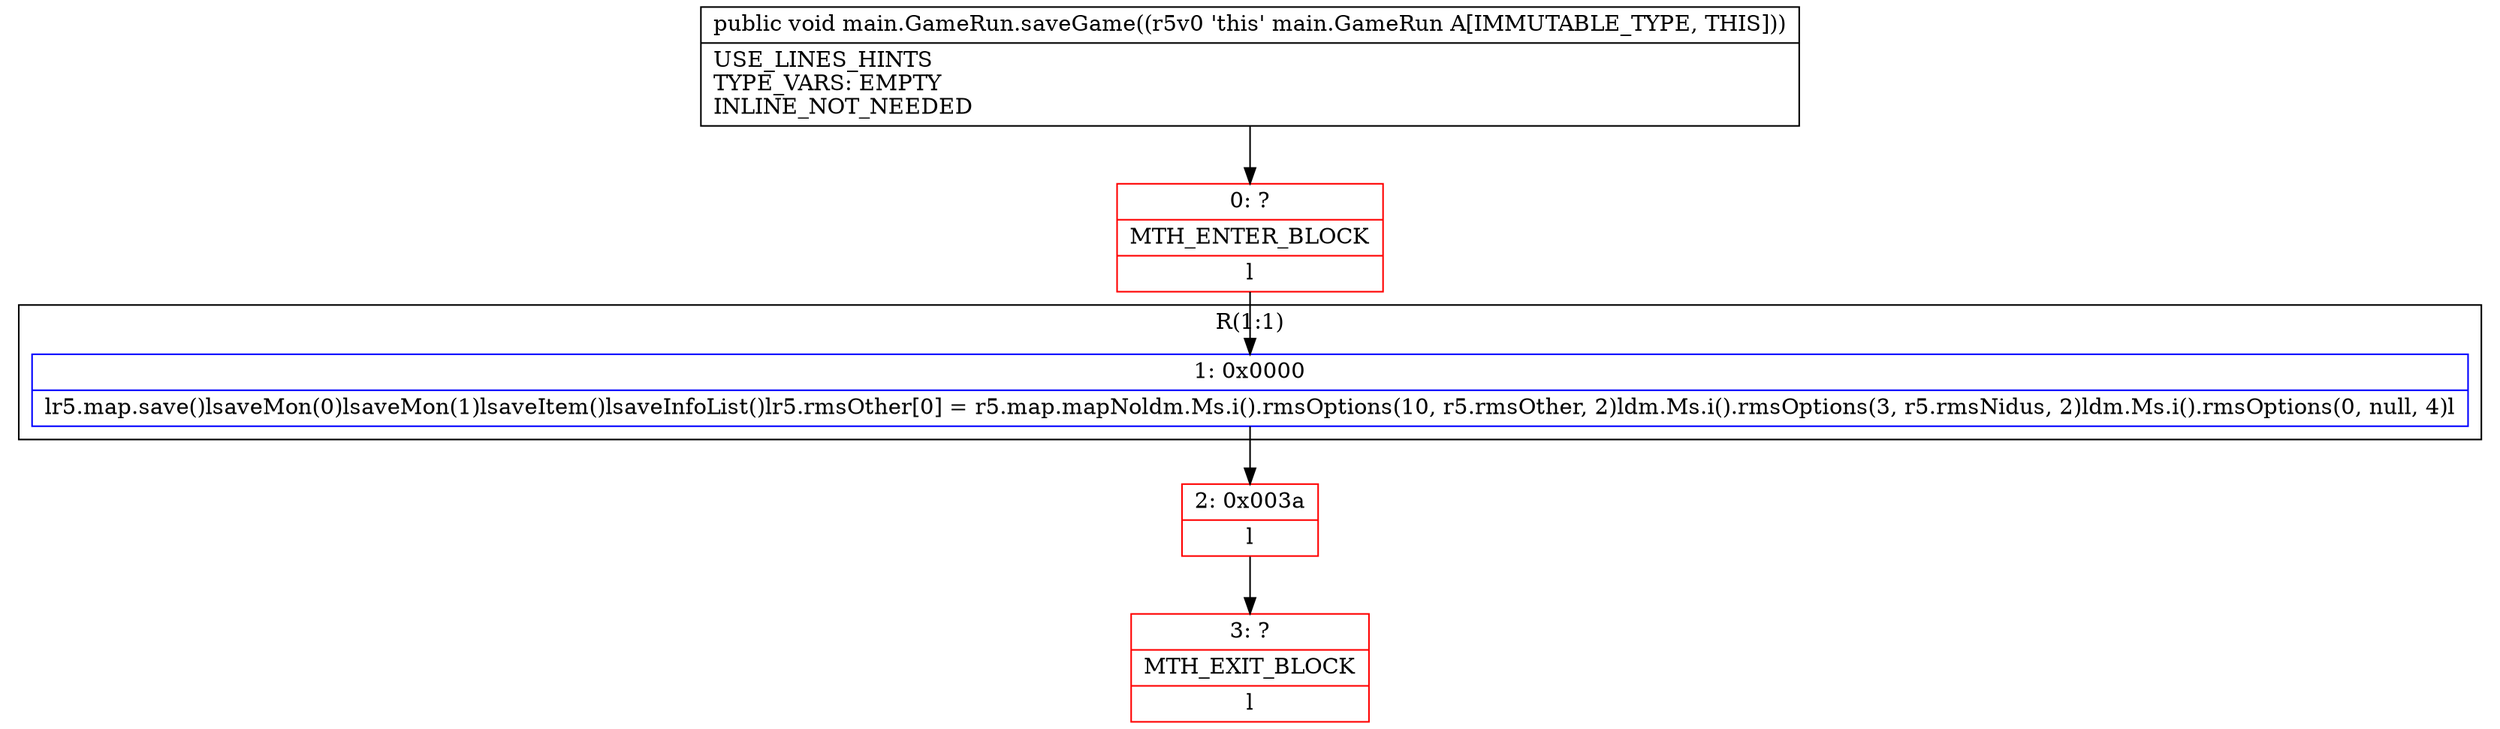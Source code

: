 digraph "CFG formain.GameRun.saveGame()V" {
subgraph cluster_Region_2039338487 {
label = "R(1:1)";
node [shape=record,color=blue];
Node_1 [shape=record,label="{1\:\ 0x0000|lr5.map.save()lsaveMon(0)lsaveMon(1)lsaveItem()lsaveInfoList()lr5.rmsOther[0] = r5.map.mapNoldm.Ms.i().rmsOptions(10, r5.rmsOther, 2)ldm.Ms.i().rmsOptions(3, r5.rmsNidus, 2)ldm.Ms.i().rmsOptions(0, null, 4)l}"];
}
Node_0 [shape=record,color=red,label="{0\:\ ?|MTH_ENTER_BLOCK\l|l}"];
Node_2 [shape=record,color=red,label="{2\:\ 0x003a|l}"];
Node_3 [shape=record,color=red,label="{3\:\ ?|MTH_EXIT_BLOCK\l|l}"];
MethodNode[shape=record,label="{public void main.GameRun.saveGame((r5v0 'this' main.GameRun A[IMMUTABLE_TYPE, THIS]))  | USE_LINES_HINTS\lTYPE_VARS: EMPTY\lINLINE_NOT_NEEDED\l}"];
MethodNode -> Node_0;
Node_1 -> Node_2;
Node_0 -> Node_1;
Node_2 -> Node_3;
}


